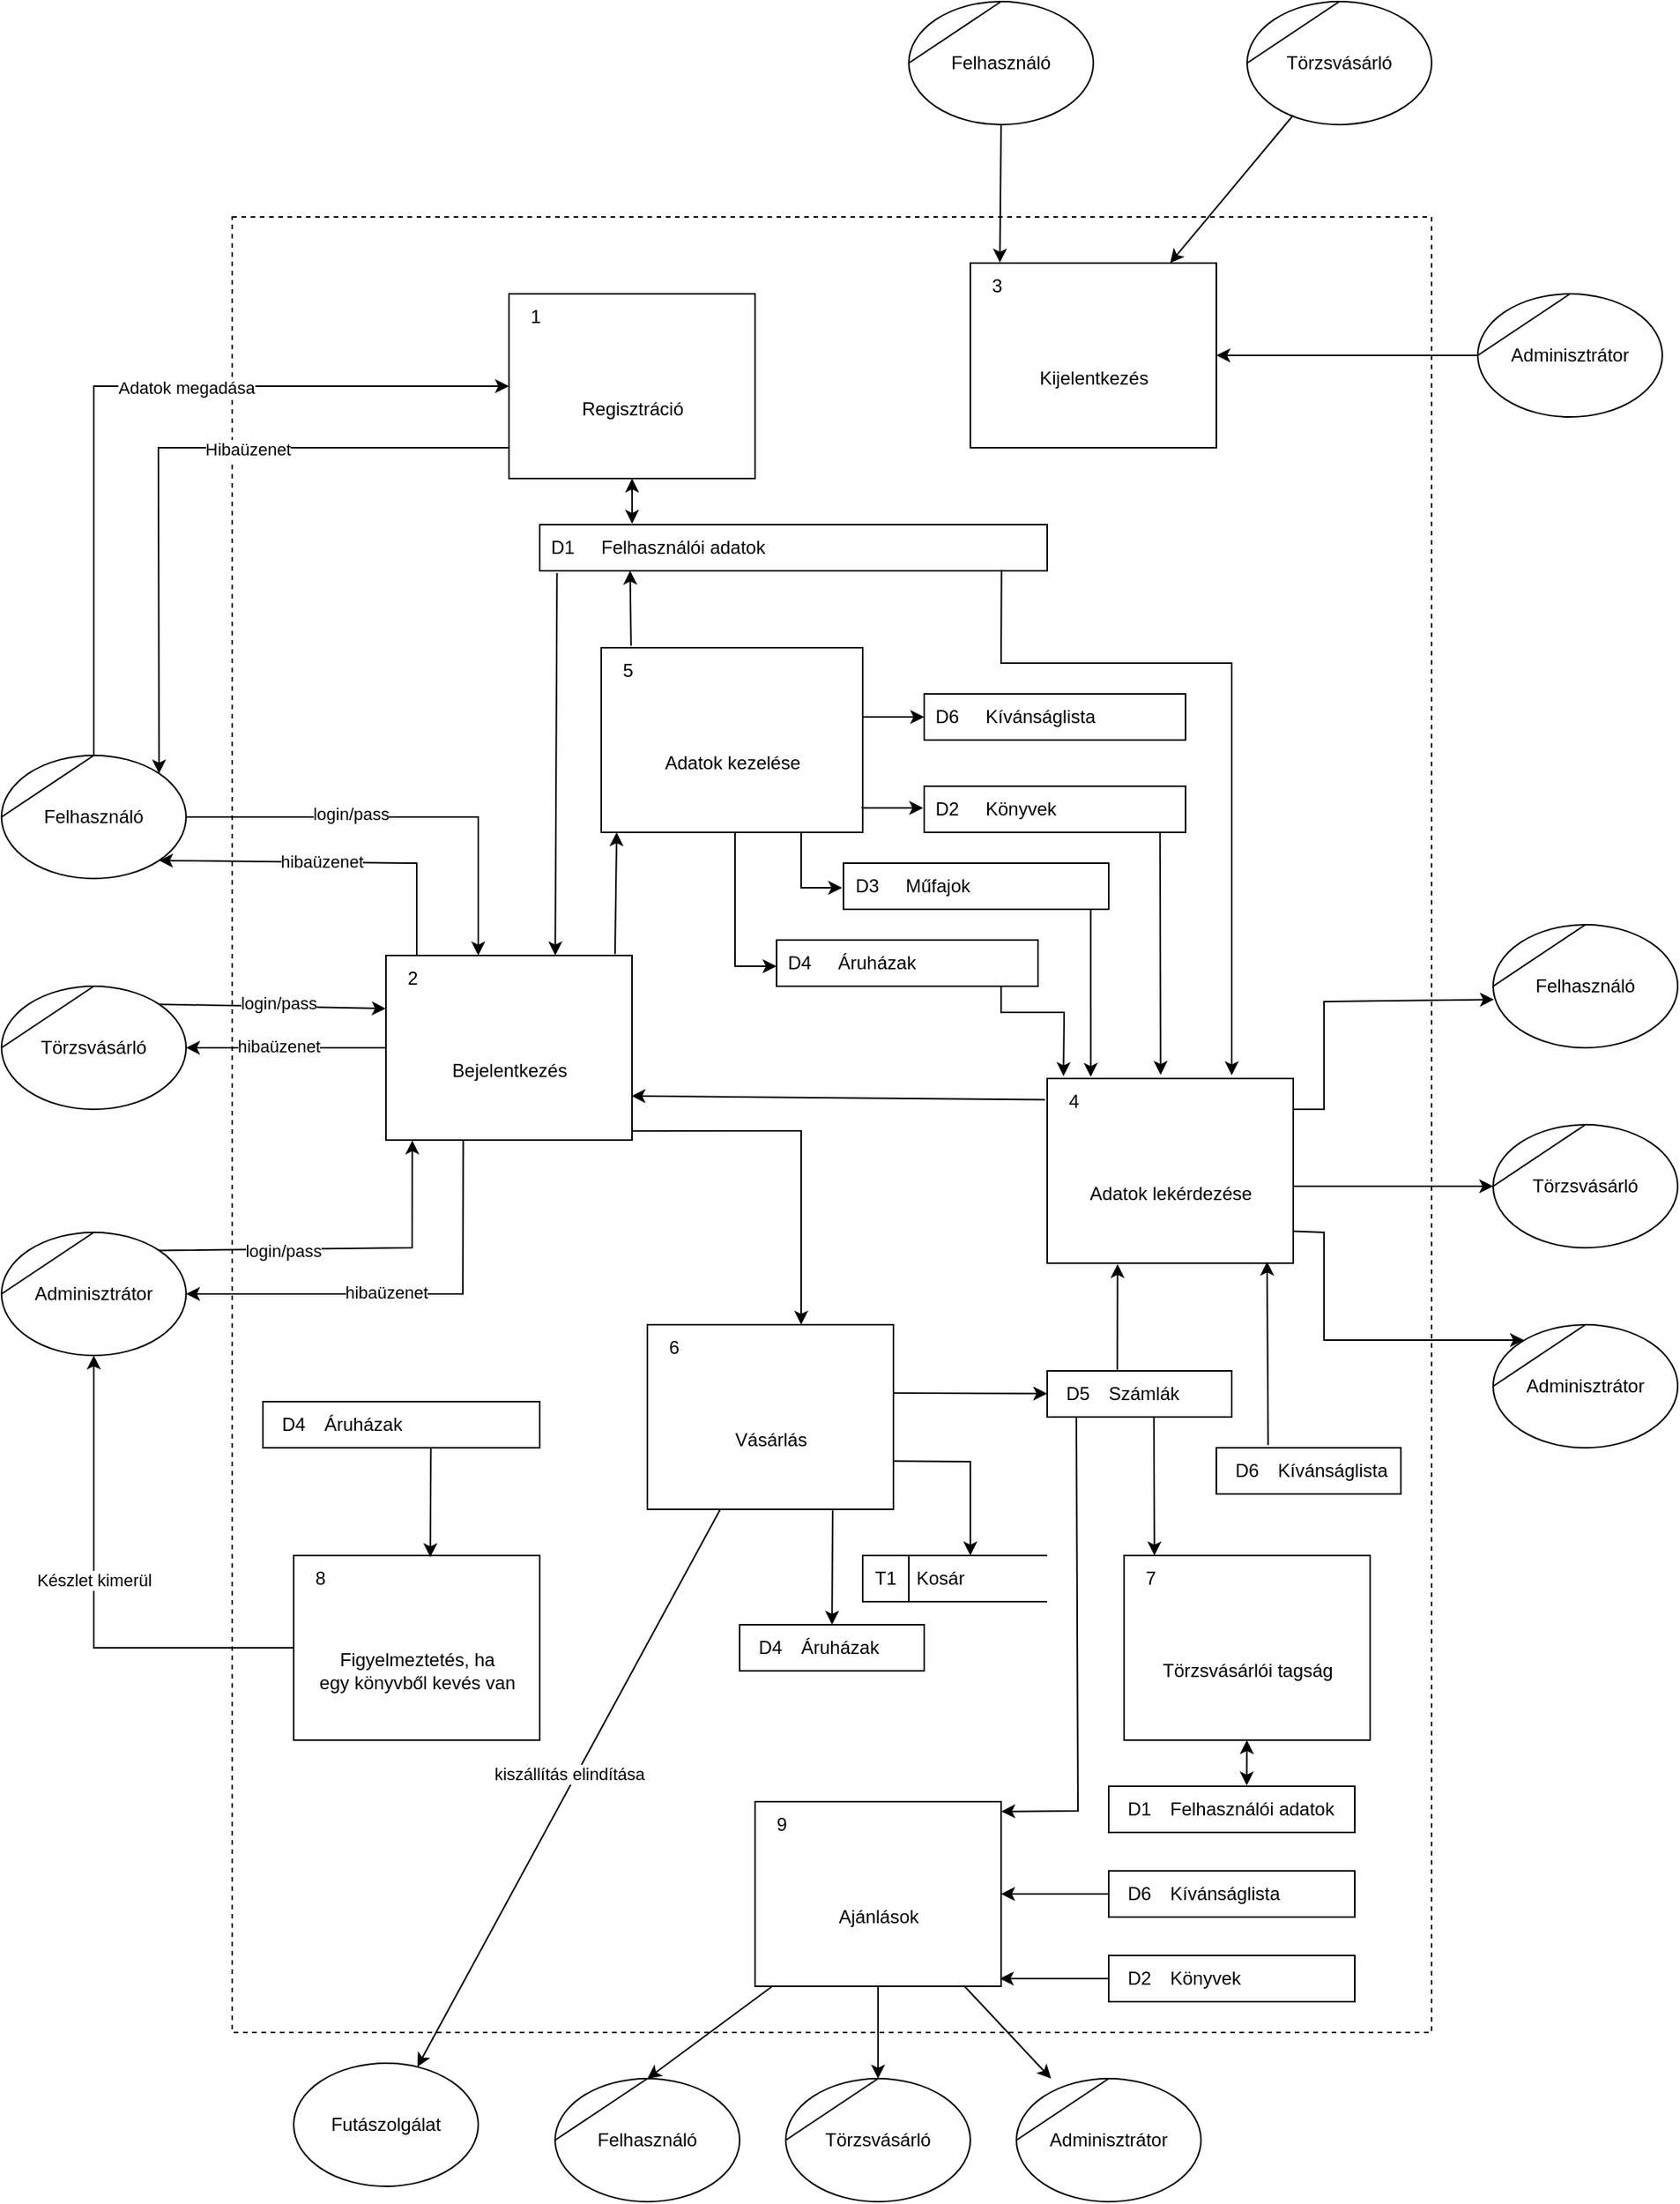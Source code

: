 <mxfile version="20.8.20" type="device"><diagram name="Page-1" id="qzres48-_Z7wVuy-O6s9"><mxGraphModel dx="2284" dy="3205" grid="1" gridSize="10" guides="1" tooltips="1" connect="1" arrows="1" fold="1" page="1" pageScale="1" pageWidth="827" pageHeight="1169" math="0" shadow="0"><root><mxCell id="0"/><mxCell id="1" parent="0"/><mxCell id="jwvTuSAXFb7YOxCQENRj-144" value="" style="rounded=0;whiteSpace=wrap;html=1;dashed=1;fillColor=none;container=1;collapsible=0;recursiveResize=0;" parent="1" vertex="1"><mxGeometry x="60" y="-1310" width="780" height="1180" as="geometry"/></mxCell><mxCell id="jwvTuSAXFb7YOxCQENRj-34" value="Vásárlás" style="html=1;dashed=0;whitespace=wrap;shape=mxgraph.dfd.process;align=center;container=1;collapsible=0;spacingTop=30;" parent="jwvTuSAXFb7YOxCQENRj-144" vertex="1"><mxGeometry x="270" y="720" width="160" height="120" as="geometry"/></mxCell><mxCell id="jwvTuSAXFb7YOxCQENRj-35" value="6" style="text;html=1;strokeColor=none;fillColor=none;align=center;verticalAlign=middle;whiteSpace=wrap;rounded=0;movable=0;resizable=0;rotatable=0;cloneable=0;deletable=0;connectable=0;allowArrows=0;pointerEvents=1;" parent="jwvTuSAXFb7YOxCQENRj-34" vertex="1"><mxGeometry width="35" height="30" as="geometry"/></mxCell><mxCell id="jwvTuSAXFb7YOxCQENRj-36" value="" style="text;html=1;strokeColor=none;fillColor=none;align=left;verticalAlign=middle;whiteSpace=wrap;rounded=0;movable=0;resizable=0;connectable=0;allowArrows=0;rotatable=0;cloneable=0;deletable=0;spacingLeft=6;autosize=1;resizeWidth=0;" parent="jwvTuSAXFb7YOxCQENRj-34" vertex="1"><mxGeometry x="35" y="-5" width="50" height="40" as="geometry"/></mxCell><mxCell id="jwvTuSAXFb7YOxCQENRj-86" value="Felhasználói adatok" style="html=1;dashed=0;whitespace=wrap;shape=mxgraph.dfd.dataStoreID2;align=left;spacingLeft=38;container=1;collapsible=0;autosize=0;" parent="jwvTuSAXFb7YOxCQENRj-144" vertex="1"><mxGeometry x="200" y="200" width="330" height="30" as="geometry"/></mxCell><mxCell id="jwvTuSAXFb7YOxCQENRj-87" value="D1" style="text;html=1;strokeColor=none;fillColor=none;align=center;verticalAlign=middle;whiteSpace=wrap;rounded=0;movable=0;resizable=0;rotatable=0;cloneable=0;deletable=0;allowArrows=0;connectable=0;" parent="jwvTuSAXFb7YOxCQENRj-86" vertex="1"><mxGeometry width="30" height="30" as="geometry"/></mxCell><mxCell id="jwvTuSAXFb7YOxCQENRj-153" value="Műfajok" style="html=1;dashed=0;whitespace=wrap;shape=mxgraph.dfd.dataStoreID2;align=left;spacingLeft=38;container=1;collapsible=0;autosize=0;" parent="jwvTuSAXFb7YOxCQENRj-144" vertex="1"><mxGeometry x="397.5" y="420" width="172.5" height="30" as="geometry"/></mxCell><mxCell id="jwvTuSAXFb7YOxCQENRj-154" value="D3" style="text;html=1;strokeColor=none;fillColor=none;align=center;verticalAlign=middle;whiteSpace=wrap;rounded=0;movable=0;resizable=0;rotatable=0;cloneable=0;deletable=0;allowArrows=0;connectable=0;" parent="jwvTuSAXFb7YOxCQENRj-153" vertex="1"><mxGeometry width="30" height="30" as="geometry"/></mxCell><mxCell id="jwvTuSAXFb7YOxCQENRj-155" value="Könyvek" style="html=1;dashed=0;whitespace=wrap;shape=mxgraph.dfd.dataStoreID2;align=left;spacingLeft=38;container=1;collapsible=0;autosize=0;" parent="jwvTuSAXFb7YOxCQENRj-144" vertex="1"><mxGeometry x="450" y="370" width="170" height="30" as="geometry"/></mxCell><mxCell id="jwvTuSAXFb7YOxCQENRj-156" value="D2" style="text;html=1;strokeColor=none;fillColor=none;align=center;verticalAlign=middle;whiteSpace=wrap;rounded=0;movable=0;resizable=0;rotatable=0;cloneable=0;deletable=0;allowArrows=0;connectable=0;" parent="jwvTuSAXFb7YOxCQENRj-155" vertex="1"><mxGeometry width="30" height="30" as="geometry"/></mxCell><mxCell id="jwvTuSAXFb7YOxCQENRj-157" value="Áruházak" style="html=1;dashed=0;whitespace=wrap;shape=mxgraph.dfd.dataStoreID2;align=left;spacingLeft=38;container=1;collapsible=0;autosize=0;" parent="jwvTuSAXFb7YOxCQENRj-144" vertex="1"><mxGeometry x="354" y="470" width="170" height="30" as="geometry"/></mxCell><mxCell id="jwvTuSAXFb7YOxCQENRj-158" value="D4" style="text;html=1;strokeColor=none;fillColor=none;align=center;verticalAlign=middle;whiteSpace=wrap;rounded=0;movable=0;resizable=0;rotatable=0;cloneable=0;deletable=0;allowArrows=0;connectable=0;" parent="jwvTuSAXFb7YOxCQENRj-157" vertex="1"><mxGeometry width="30" height="30" as="geometry"/></mxCell><mxCell id="jwvTuSAXFb7YOxCQENRj-95" value="Adatok lekérdezése" style="html=1;dashed=0;whitespace=wrap;shape=mxgraph.dfd.process;align=center;container=1;collapsible=0;spacingTop=30;" parent="jwvTuSAXFb7YOxCQENRj-144" vertex="1"><mxGeometry x="530" y="560" width="160" height="120" as="geometry"/></mxCell><mxCell id="jwvTuSAXFb7YOxCQENRj-96" value="4" style="text;html=1;strokeColor=none;fillColor=none;align=center;verticalAlign=middle;whiteSpace=wrap;rounded=0;movable=0;resizable=0;rotatable=0;cloneable=0;deletable=0;connectable=0;allowArrows=0;pointerEvents=1;" parent="jwvTuSAXFb7YOxCQENRj-95" vertex="1"><mxGeometry width="35" height="30" as="geometry"/></mxCell><mxCell id="jwvTuSAXFb7YOxCQENRj-97" value="" style="text;html=1;strokeColor=none;fillColor=none;align=left;verticalAlign=middle;whiteSpace=wrap;rounded=0;movable=0;resizable=0;connectable=0;allowArrows=0;rotatable=0;cloneable=0;deletable=0;spacingLeft=6;autosize=1;resizeWidth=0;" parent="jwvTuSAXFb7YOxCQENRj-95" vertex="1"><mxGeometry x="35" y="-5" width="50" height="40" as="geometry"/></mxCell><mxCell id="jwvTuSAXFb7YOxCQENRj-130" value="" style="endArrow=classic;html=1;rounded=0;verticalAlign=bottom;entryX=0.75;entryY=-0.018;entryDx=0;entryDy=0;entryPerimeter=0;startArrow=none;startFill=0;endFill=1;exitX=0.91;exitY=0.979;exitDx=0;exitDy=0;exitPerimeter=0;" parent="jwvTuSAXFb7YOxCQENRj-144" source="jwvTuSAXFb7YOxCQENRj-86" target="jwvTuSAXFb7YOxCQENRj-95" edge="1"><mxGeometry width="50" height="50" relative="1" as="geometry"><mxPoint x="350" y="410" as="sourcePoint"/><mxPoint x="470" y="410" as="targetPoint"/><Array as="points"><mxPoint x="500" y="290"/><mxPoint x="650" y="290"/></Array></mxGeometry></mxCell><mxCell id="jwvTuSAXFb7YOxCQENRj-92" value="Adatok kezelése" style="html=1;dashed=0;whitespace=wrap;shape=mxgraph.dfd.process;align=center;container=1;collapsible=0;spacingTop=30;" parent="jwvTuSAXFb7YOxCQENRj-144" vertex="1"><mxGeometry x="240" y="280" width="170" height="120" as="geometry"/></mxCell><mxCell id="jwvTuSAXFb7YOxCQENRj-93" value="5" style="text;html=1;strokeColor=none;fillColor=none;align=center;verticalAlign=middle;whiteSpace=wrap;rounded=0;movable=0;resizable=0;rotatable=0;cloneable=0;deletable=0;connectable=0;allowArrows=0;pointerEvents=1;" parent="jwvTuSAXFb7YOxCQENRj-92" vertex="1"><mxGeometry width="35" height="30" as="geometry"/></mxCell><mxCell id="jwvTuSAXFb7YOxCQENRj-94" value="" style="text;html=1;strokeColor=none;fillColor=none;align=left;verticalAlign=middle;whiteSpace=wrap;rounded=0;movable=0;resizable=0;connectable=0;allowArrows=0;rotatable=0;cloneable=0;deletable=0;spacingLeft=6;autosize=1;resizeWidth=0;" parent="jwvTuSAXFb7YOxCQENRj-92" vertex="1"><mxGeometry x="35" y="-5" width="50" height="40" as="geometry"/></mxCell><mxCell id="jwvTuSAXFb7YOxCQENRj-161" value="" style="endArrow=classic;html=1;rounded=0;verticalAlign=bottom;entryX=0.178;entryY=0.997;entryDx=0;entryDy=0;entryPerimeter=0;exitX=0.114;exitY=-0.01;exitDx=0;exitDy=0;exitPerimeter=0;" parent="jwvTuSAXFb7YOxCQENRj-144" source="jwvTuSAXFb7YOxCQENRj-92" target="jwvTuSAXFb7YOxCQENRj-86" edge="1"><mxGeometry width="50" height="50" relative="1" as="geometry"><mxPoint x="240" y="290" as="sourcePoint"/><mxPoint x="360" y="290" as="targetPoint"/></mxGeometry></mxCell><mxCell id="jwvTuSAXFb7YOxCQENRj-162" value="Áruházak" style="html=1;dashed=0;whitespace=wrap;shape=mxgraph.dfd.dataStoreID2;align=left;spacingLeft=38;container=1;collapsible=0;" parent="jwvTuSAXFb7YOxCQENRj-144" vertex="1"><mxGeometry x="20" y="770" width="180" height="30" as="geometry"/></mxCell><mxCell id="jwvTuSAXFb7YOxCQENRj-163" value="D4" style="text;html=1;strokeColor=none;fillColor=none;align=center;verticalAlign=middle;whiteSpace=wrap;rounded=0;connectable=0;allowArrows=0;movable=0;resizable=0;rotatable=0;cloneable=0;deletable=0;" parent="jwvTuSAXFb7YOxCQENRj-162" vertex="1"><mxGeometry x="5" width="30" height="30" as="geometry"/></mxCell><mxCell id="jwvTuSAXFb7YOxCQENRj-167" value="" style="endArrow=classic;html=1;rounded=0;verticalAlign=bottom;exitX=0.839;exitY=1.007;exitDx=0;exitDy=0;exitPerimeter=0;entryX=0.066;entryY=-0.013;entryDx=0;entryDy=0;entryPerimeter=0;" parent="jwvTuSAXFb7YOxCQENRj-144" target="jwvTuSAXFb7YOxCQENRj-95" edge="1"><mxGeometry width="50" height="50" relative="1" as="geometry"><mxPoint x="500" y="500" as="sourcePoint"/><mxPoint x="570" y="517" as="targetPoint"/><Array as="points"><mxPoint x="500" y="517"/><mxPoint x="541" y="517"/></Array></mxGeometry></mxCell><mxCell id="jwvTuSAXFb7YOxCQENRj-168" value="" style="endArrow=classic;html=1;rounded=0;verticalAlign=bottom;exitX=0.932;exitY=0.996;exitDx=0;exitDy=0;exitPerimeter=0;entryX=0.177;entryY=-0.009;entryDx=0;entryDy=0;entryPerimeter=0;" parent="jwvTuSAXFb7YOxCQENRj-144" source="jwvTuSAXFb7YOxCQENRj-153" target="jwvTuSAXFb7YOxCQENRj-95" edge="1"><mxGeometry width="50" height="50" relative="1" as="geometry"><mxPoint x="400" y="490" as="sourcePoint"/><mxPoint x="520" y="490" as="targetPoint"/></mxGeometry></mxCell><mxCell id="jwvTuSAXFb7YOxCQENRj-169" value="" style="endArrow=classic;html=1;rounded=0;verticalAlign=bottom;exitX=0.902;exitY=0.991;exitDx=0;exitDy=0;exitPerimeter=0;entryX=0.461;entryY=-0.02;entryDx=0;entryDy=0;entryPerimeter=0;" parent="jwvTuSAXFb7YOxCQENRj-144" source="jwvTuSAXFb7YOxCQENRj-155" target="jwvTuSAXFb7YOxCQENRj-95" edge="1"><mxGeometry width="50" height="50" relative="1" as="geometry"><mxPoint x="400" y="490" as="sourcePoint"/><mxPoint x="520" y="490" as="targetPoint"/></mxGeometry></mxCell><mxCell id="jwvTuSAXFb7YOxCQENRj-170" value="" style="endArrow=none;html=1;rounded=0;verticalAlign=bottom;exitX=-0.004;exitY=0.472;exitDx=0;exitDy=0;exitPerimeter=0;entryX=0.995;entryY=0.868;entryDx=0;entryDy=0;entryPerimeter=0;startArrow=classic;startFill=1;endFill=0;" parent="jwvTuSAXFb7YOxCQENRj-144" source="jwvTuSAXFb7YOxCQENRj-155" target="jwvTuSAXFb7YOxCQENRj-92" edge="1"><mxGeometry width="50" height="50" relative="1" as="geometry"><mxPoint x="400" y="430" as="sourcePoint"/><mxPoint x="520" y="430" as="targetPoint"/></mxGeometry></mxCell><mxCell id="jwvTuSAXFb7YOxCQENRj-171" value="" style="endArrow=none;html=1;rounded=0;verticalAlign=bottom;exitX=-0.005;exitY=0.535;exitDx=0;exitDy=0;exitPerimeter=0;startArrow=classic;startFill=1;endFill=0;" parent="jwvTuSAXFb7YOxCQENRj-144" source="jwvTuSAXFb7YOxCQENRj-153" edge="1"><mxGeometry width="50" height="50" relative="1" as="geometry"><mxPoint x="400" y="430" as="sourcePoint"/><mxPoint x="370" y="400" as="targetPoint"/><Array as="points"><mxPoint x="370" y="436"/></Array></mxGeometry></mxCell><mxCell id="jwvTuSAXFb7YOxCQENRj-172" value="" style="endArrow=none;html=1;rounded=0;verticalAlign=bottom;exitX=-0.005;exitY=0.535;exitDx=0;exitDy=0;exitPerimeter=0;startArrow=classic;startFill=1;endFill=0;" parent="jwvTuSAXFb7YOxCQENRj-144" edge="1"><mxGeometry width="50" height="50" relative="1" as="geometry"><mxPoint x="354" y="487" as="sourcePoint"/><mxPoint x="327" y="400" as="targetPoint"/><Array as="points"><mxPoint x="327" y="487"/></Array></mxGeometry></mxCell><mxCell id="jwvTuSAXFb7YOxCQENRj-175" value="Ajánlások" style="html=1;dashed=0;whitespace=wrap;shape=mxgraph.dfd.process;align=center;container=1;collapsible=0;spacingTop=30;" parent="jwvTuSAXFb7YOxCQENRj-144" vertex="1"><mxGeometry x="340" y="1030" width="160" height="120" as="geometry"/></mxCell><mxCell id="jwvTuSAXFb7YOxCQENRj-176" value="9" style="text;html=1;strokeColor=none;fillColor=none;align=center;verticalAlign=middle;whiteSpace=wrap;rounded=0;movable=0;resizable=0;rotatable=0;cloneable=0;deletable=0;connectable=0;allowArrows=0;pointerEvents=1;" parent="jwvTuSAXFb7YOxCQENRj-175" vertex="1"><mxGeometry width="35" height="30" as="geometry"/></mxCell><mxCell id="jwvTuSAXFb7YOxCQENRj-177" value="" style="text;html=1;strokeColor=none;fillColor=none;align=left;verticalAlign=middle;whiteSpace=wrap;rounded=0;movable=0;resizable=0;connectable=0;allowArrows=0;rotatable=0;cloneable=0;deletable=0;spacingLeft=6;autosize=1;resizeWidth=0;" parent="jwvTuSAXFb7YOxCQENRj-175" vertex="1"><mxGeometry x="35" y="-5" width="50" height="40" as="geometry"/></mxCell><mxCell id="jwvTuSAXFb7YOxCQENRj-180" value="Könyvek" style="html=1;dashed=0;whitespace=wrap;shape=mxgraph.dfd.dataStoreID2;align=left;spacingLeft=38;container=1;collapsible=0;" parent="jwvTuSAXFb7YOxCQENRj-144" vertex="1"><mxGeometry x="570" y="1130" width="160" height="30" as="geometry"/></mxCell><mxCell id="jwvTuSAXFb7YOxCQENRj-181" value="D2" style="text;html=1;strokeColor=none;fillColor=none;align=center;verticalAlign=middle;whiteSpace=wrap;rounded=0;connectable=0;allowArrows=0;movable=0;resizable=0;rotatable=0;cloneable=0;deletable=0;" parent="jwvTuSAXFb7YOxCQENRj-180" vertex="1"><mxGeometry x="5" width="30" height="30" as="geometry"/></mxCell><mxCell id="jwvTuSAXFb7YOxCQENRj-182" value="Felhasználói adatok" style="html=1;dashed=0;whitespace=wrap;shape=mxgraph.dfd.dataStoreID2;align=left;spacingLeft=38;container=1;collapsible=0;" parent="jwvTuSAXFb7YOxCQENRj-144" vertex="1"><mxGeometry x="570" y="1020" width="160" height="30" as="geometry"/></mxCell><mxCell id="jwvTuSAXFb7YOxCQENRj-183" value="D1" style="text;html=1;strokeColor=none;fillColor=none;align=center;verticalAlign=middle;whiteSpace=wrap;rounded=0;connectable=0;allowArrows=0;movable=0;resizable=0;rotatable=0;cloneable=0;deletable=0;" parent="jwvTuSAXFb7YOxCQENRj-182" vertex="1"><mxGeometry x="5" width="30" height="30" as="geometry"/></mxCell><mxCell id="jwvTuSAXFb7YOxCQENRj-186" value="" style="endArrow=classic;html=1;rounded=0;verticalAlign=bottom;exitX=0.561;exitY=-0.017;exitDx=0;exitDy=0;exitPerimeter=0;endFill=1;startArrow=classic;startFill=1;" parent="jwvTuSAXFb7YOxCQENRj-144" source="jwvTuSAXFb7YOxCQENRj-182" target="jwvTuSAXFb7YOxCQENRj-25" edge="1"><mxGeometry width="50" height="50" relative="1" as="geometry"><mxPoint x="320" y="1040" as="sourcePoint"/><mxPoint x="440" y="1040" as="targetPoint"/></mxGeometry></mxCell><mxCell id="jwvTuSAXFb7YOxCQENRj-187" value="" style="endArrow=classic;html=1;rounded=0;verticalAlign=bottom;entryX=0.995;entryY=0.958;entryDx=0;entryDy=0;entryPerimeter=0;" parent="jwvTuSAXFb7YOxCQENRj-144" source="jwvTuSAXFb7YOxCQENRj-180" target="jwvTuSAXFb7YOxCQENRj-175" edge="1"><mxGeometry width="50" height="50" relative="1" as="geometry"><mxPoint x="649.2" y="1113.59" as="sourcePoint"/><mxPoint x="501" y="1114.5" as="targetPoint"/></mxGeometry></mxCell><mxCell id="jwvTuSAXFb7YOxCQENRj-25" value="Törzsvásárlói tagság" style="html=1;dashed=0;whitespace=wrap;shape=mxgraph.dfd.process;align=center;container=1;collapsible=0;spacingTop=30;" parent="jwvTuSAXFb7YOxCQENRj-144" vertex="1"><mxGeometry x="580" y="870" width="160" height="120" as="geometry"/></mxCell><mxCell id="jwvTuSAXFb7YOxCQENRj-26" value="7" style="text;html=1;strokeColor=none;fillColor=none;align=center;verticalAlign=middle;whiteSpace=wrap;rounded=0;movable=0;resizable=0;rotatable=0;cloneable=0;deletable=0;connectable=0;allowArrows=0;pointerEvents=1;" parent="jwvTuSAXFb7YOxCQENRj-25" vertex="1"><mxGeometry width="35" height="30" as="geometry"/></mxCell><mxCell id="jwvTuSAXFb7YOxCQENRj-27" value="" style="text;html=1;strokeColor=none;fillColor=none;align=left;verticalAlign=middle;whiteSpace=wrap;rounded=0;movable=0;resizable=0;connectable=0;allowArrows=0;rotatable=0;cloneable=0;deletable=0;spacingLeft=6;autosize=1;resizeWidth=0;" parent="jwvTuSAXFb7YOxCQENRj-25" vertex="1"><mxGeometry x="35" y="-5" width="50" height="40" as="geometry"/></mxCell><mxCell id="jwvTuSAXFb7YOxCQENRj-199" value="Kijelentkezés" style="html=1;dashed=0;whitespace=wrap;shape=mxgraph.dfd.process2;align=center;container=1;collapsible=0;spacingTop=30;" parent="jwvTuSAXFb7YOxCQENRj-144" vertex="1"><mxGeometry x="480" y="30" width="160" height="120" as="geometry"/></mxCell><mxCell id="jwvTuSAXFb7YOxCQENRj-200" value="3" style="text;html=1;strokeColor=none;fillColor=none;align=center;verticalAlign=middle;whiteSpace=wrap;rounded=0;connectable=0;allowArrows=0;editable=1;movable=0;resizable=0;rotatable=0;deletable=0;locked=0;cloneable=0;" parent="jwvTuSAXFb7YOxCQENRj-199" vertex="1"><mxGeometry width="35" height="30" as="geometry"/></mxCell><mxCell id="jwvTuSAXFb7YOxCQENRj-201" value="" style="text;strokeColor=none;fillColor=none;align=left;verticalAlign=middle;whiteSpace=wrap;rounded=0;autosize=1;connectable=0;allowArrows=0;movable=0;resizable=0;rotatable=0;deletable=0;cloneable=0;spacingLeft=6;fontStyle=0;html=1;" parent="jwvTuSAXFb7YOxCQENRj-199" vertex="1"><mxGeometry x="35" y="-5" width="50" height="40" as="geometry"/></mxCell><mxCell id="61__hOr3zZbQddo2XeMO-1" value="Számlák" style="html=1;dashed=0;whitespace=wrap;shape=mxgraph.dfd.dataStoreID2;align=left;spacingLeft=38;container=1;collapsible=0;" parent="jwvTuSAXFb7YOxCQENRj-144" vertex="1"><mxGeometry x="530" y="750" width="120" height="30" as="geometry"/></mxCell><mxCell id="61__hOr3zZbQddo2XeMO-2" value="D5" style="text;html=1;strokeColor=none;fillColor=none;align=center;verticalAlign=middle;whiteSpace=wrap;rounded=0;movable=1;resizable=1;rotatable=1;cloneable=0;deletable=1;allowArrows=0;connectable=1;editable=1;locked=0;" parent="61__hOr3zZbQddo2XeMO-1" vertex="1"><mxGeometry x="5" width="30" height="30" as="geometry"/></mxCell><mxCell id="61__hOr3zZbQddo2XeMO-3" value="Figyelmeztetés, ha&lt;br&gt;egy könyvből kevés van" style="html=1;dashed=0;whitespace=wrap;shape=mxgraph.dfd.process2;align=center;container=1;collapsible=0;spacingTop=30;" parent="jwvTuSAXFb7YOxCQENRj-144" vertex="1"><mxGeometry x="40" y="870" width="160" height="120" as="geometry"/></mxCell><mxCell id="61__hOr3zZbQddo2XeMO-4" value="8" style="text;html=1;strokeColor=none;fillColor=none;align=center;verticalAlign=middle;whiteSpace=wrap;rounded=0;connectable=0;allowArrows=0;editable=1;movable=0;resizable=0;rotatable=0;deletable=0;locked=0;cloneable=0;" parent="61__hOr3zZbQddo2XeMO-3" vertex="1"><mxGeometry width="35" height="30" as="geometry"/></mxCell><mxCell id="61__hOr3zZbQddo2XeMO-5" value="" style="text;strokeColor=none;fillColor=none;align=left;verticalAlign=middle;whiteSpace=wrap;rounded=0;autosize=1;connectable=0;allowArrows=0;movable=0;resizable=0;rotatable=0;deletable=0;cloneable=0;spacingLeft=6;fontStyle=0;html=1;" parent="61__hOr3zZbQddo2XeMO-3" vertex="1"><mxGeometry x="35" y="-5" width="50" height="40" as="geometry"/></mxCell><mxCell id="61__hOr3zZbQddo2XeMO-6" value="" style="endArrow=classic;html=1;rounded=0;verticalAlign=bottom;exitX=0.38;exitY=-0.019;exitDx=0;exitDy=0;exitPerimeter=0;entryX=0.661;entryY=1.005;entryDx=0;entryDy=0;entryPerimeter=0;" parent="jwvTuSAXFb7YOxCQENRj-144" source="61__hOr3zZbQddo2XeMO-1" edge="1"><mxGeometry width="50" height="50" relative="1" as="geometry"><mxPoint x="620" y="730" as="sourcePoint"/><mxPoint x="575.76" y="680.6" as="targetPoint"/></mxGeometry></mxCell><mxCell id="61__hOr3zZbQddo2XeMO-7" value="" style="endArrow=classic;html=1;rounded=0;verticalAlign=bottom;exitX=0.578;exitY=0.991;exitDx=0;exitDy=0;exitPerimeter=0;" parent="jwvTuSAXFb7YOxCQENRj-144" source="61__hOr3zZbQddo2XeMO-1" edge="1"><mxGeometry width="50" height="50" relative="1" as="geometry"><mxPoint x="620" y="730" as="sourcePoint"/><mxPoint x="599.744" y="870" as="targetPoint"/></mxGeometry></mxCell><mxCell id="61__hOr3zZbQddo2XeMO-10" value="" style="endArrow=classic;html=1;rounded=0;verticalAlign=bottom;entryX=0.206;entryY=0.992;entryDx=0;entryDy=0;entryPerimeter=0;exitX=0.364;exitY=-0.058;exitDx=0;exitDy=0;exitPerimeter=0;" parent="jwvTuSAXFb7YOxCQENRj-144" edge="1"><mxGeometry width="50" height="50" relative="1" as="geometry"><mxPoint x="673.68" y="798.26" as="sourcePoint"/><mxPoint x="672.96" y="679.04" as="targetPoint"/></mxGeometry></mxCell><mxCell id="61__hOr3zZbQddo2XeMO-11" value="" style="endArrow=classic;html=1;rounded=0;verticalAlign=bottom;exitX=1.002;exitY=0.37;exitDx=0;exitDy=0;exitPerimeter=0;" parent="jwvTuSAXFb7YOxCQENRj-144" source="jwvTuSAXFb7YOxCQENRj-34" target="61__hOr3zZbQddo2XeMO-1" edge="1"><mxGeometry width="50" height="50" relative="1" as="geometry"><mxPoint x="590" y="760" as="sourcePoint"/><mxPoint x="470" y="760" as="targetPoint"/></mxGeometry></mxCell><mxCell id="61__hOr3zZbQddo2XeMO-12" value="Kosár" style="html=1;dashed=0;whitespace=wrap;shape=mxgraph.dfd.dataStoreID;align=left;spacingLeft=33;container=1;collapsible=0;autosize=0;" parent="jwvTuSAXFb7YOxCQENRj-144" vertex="1"><mxGeometry x="410" y="870" width="120" height="30" as="geometry"/></mxCell><mxCell id="61__hOr3zZbQddo2XeMO-13" value="T1" style="text;html=1;strokeColor=none;fillColor=none;align=center;verticalAlign=middle;whiteSpace=wrap;rounded=0;movable=0;resizable=0;rotatable=0;cloneable=0;deletable=0;allowArrows=0;connectable=0;" parent="61__hOr3zZbQddo2XeMO-12" vertex="1"><mxGeometry width="30" height="30" as="geometry"/></mxCell><mxCell id="61__hOr3zZbQddo2XeMO-14" value="" style="endArrow=classic;html=1;rounded=0;verticalAlign=bottom;exitX=0.999;exitY=0.739;exitDx=0;exitDy=0;exitPerimeter=0;startArrow=none;startFill=0;" parent="jwvTuSAXFb7YOxCQENRj-144" source="jwvTuSAXFb7YOxCQENRj-34" edge="1"><mxGeometry x="-0.089" y="10" width="50" height="50" relative="1" as="geometry"><mxPoint x="360" y="830" as="sourcePoint"/><mxPoint x="480" y="870" as="targetPoint"/><Array as="points"><mxPoint x="480" y="809"/></Array><mxPoint as="offset"/></mxGeometry></mxCell><mxCell id="61__hOr3zZbQddo2XeMO-15" value="Áruházak" style="html=1;dashed=0;whitespace=wrap;shape=mxgraph.dfd.dataStoreID2;align=left;spacingLeft=38;container=1;collapsible=0;" parent="jwvTuSAXFb7YOxCQENRj-144" vertex="1"><mxGeometry x="330" y="915" width="120" height="30" as="geometry"/></mxCell><mxCell id="61__hOr3zZbQddo2XeMO-16" value="D4" style="text;html=1;strokeColor=none;fillColor=none;align=center;verticalAlign=middle;whiteSpace=wrap;rounded=0;connectable=0;allowArrows=0;movable=0;resizable=0;rotatable=0;cloneable=0;deletable=0;" parent="61__hOr3zZbQddo2XeMO-15" vertex="1"><mxGeometry x="5" width="30" height="30" as="geometry"/></mxCell><mxCell id="61__hOr3zZbQddo2XeMO-18" value="" style="endArrow=classic;html=1;rounded=0;verticalAlign=bottom;exitX=0.753;exitY=1.005;exitDx=0;exitDy=0;exitPerimeter=0;" parent="jwvTuSAXFb7YOxCQENRj-144" source="jwvTuSAXFb7YOxCQENRj-34" target="61__hOr3zZbQddo2XeMO-15" edge="1"><mxGeometry width="50" height="50" relative="1" as="geometry"><mxPoint x="320" y="980" as="sourcePoint"/><mxPoint x="440" y="980" as="targetPoint"/></mxGeometry></mxCell><mxCell id="Qeb_jGaK5QKGGXlPgx_H-1" value="Kívánságlista" style="html=1;dashed=0;whitespace=wrap;shape=mxgraph.dfd.dataStoreID2;align=left;spacingLeft=38;container=1;collapsible=0;autosize=0;" parent="jwvTuSAXFb7YOxCQENRj-144" vertex="1"><mxGeometry x="450" y="310" width="170" height="30" as="geometry"/></mxCell><mxCell id="Qeb_jGaK5QKGGXlPgx_H-2" value="D6" style="text;html=1;strokeColor=none;fillColor=none;align=center;verticalAlign=middle;whiteSpace=wrap;rounded=0;movable=0;resizable=0;rotatable=0;cloneable=0;deletable=0;allowArrows=0;connectable=0;" parent="Qeb_jGaK5QKGGXlPgx_H-1" vertex="1"><mxGeometry width="30" height="30" as="geometry"/></mxCell><mxCell id="Qeb_jGaK5QKGGXlPgx_H-3" value="" style="endArrow=classic;html=1;rounded=0;verticalAlign=bottom;" parent="jwvTuSAXFb7YOxCQENRj-144" target="Qeb_jGaK5QKGGXlPgx_H-1" edge="1"><mxGeometry width="50" height="50" relative="1" as="geometry"><mxPoint x="410" y="325" as="sourcePoint"/><mxPoint x="540" y="400" as="targetPoint"/></mxGeometry></mxCell><mxCell id="Qeb_jGaK5QKGGXlPgx_H-4" value="Kívánságlista" style="html=1;dashed=0;whitespace=wrap;shape=mxgraph.dfd.dataStoreID2;align=left;spacingLeft=38;container=1;collapsible=0;" parent="jwvTuSAXFb7YOxCQENRj-144" vertex="1"><mxGeometry x="640" y="800" width="120" height="30" as="geometry"/></mxCell><mxCell id="Qeb_jGaK5QKGGXlPgx_H-5" value="D6" style="text;html=1;strokeColor=none;fillColor=none;align=center;verticalAlign=middle;whiteSpace=wrap;rounded=0;connectable=0;allowArrows=0;movable=0;resizable=0;rotatable=0;cloneable=0;deletable=0;" parent="Qeb_jGaK5QKGGXlPgx_H-4" vertex="1"><mxGeometry x="5" width="30" height="30" as="geometry"/></mxCell><mxCell id="Qeb_jGaK5QKGGXlPgx_H-41" value="Kívánságlista" style="html=1;dashed=0;whitespace=wrap;shape=mxgraph.dfd.dataStoreID2;align=left;spacingLeft=38;container=1;collapsible=0;" parent="jwvTuSAXFb7YOxCQENRj-144" vertex="1"><mxGeometry x="570" y="1075" width="160" height="30" as="geometry"/></mxCell><mxCell id="Qeb_jGaK5QKGGXlPgx_H-42" value="D6" style="text;html=1;strokeColor=none;fillColor=none;align=center;verticalAlign=middle;whiteSpace=wrap;rounded=0;connectable=0;allowArrows=0;movable=0;resizable=0;rotatable=0;cloneable=0;deletable=0;" parent="Qeb_jGaK5QKGGXlPgx_H-41" vertex="1"><mxGeometry x="5" width="30" height="30" as="geometry"/></mxCell><mxCell id="Qeb_jGaK5QKGGXlPgx_H-43" value="" style="endArrow=classic;html=1;rounded=0;verticalAlign=bottom;" parent="jwvTuSAXFb7YOxCQENRj-144" source="Qeb_jGaK5QKGGXlPgx_H-41" target="jwvTuSAXFb7YOxCQENRj-175" edge="1"><mxGeometry width="50" height="50" relative="1" as="geometry"><mxPoint x="420" y="1020" as="sourcePoint"/><mxPoint x="540" y="1020" as="targetPoint"/></mxGeometry></mxCell><mxCell id="Qeb_jGaK5QKGGXlPgx_H-44" value="" style="endArrow=classic;html=1;rounded=0;verticalAlign=bottom;exitX=0.158;exitY=1.01;exitDx=0;exitDy=0;exitPerimeter=0;entryX=1.001;entryY=0.053;entryDx=0;entryDy=0;entryPerimeter=0;" parent="jwvTuSAXFb7YOxCQENRj-144" source="61__hOr3zZbQddo2XeMO-1" target="jwvTuSAXFb7YOxCQENRj-175" edge="1"><mxGeometry width="50" height="50" relative="1" as="geometry"><mxPoint x="420" y="950" as="sourcePoint"/><mxPoint x="540" y="950" as="targetPoint"/><Array as="points"><mxPoint x="550" y="1036"/></Array></mxGeometry></mxCell><mxCell id="tMsL_SQixTCXyPV6GdVi-1" value="Regisztráció" style="html=1;dashed=0;whitespace=wrap;shape=mxgraph.dfd.process;align=center;container=1;collapsible=0;spacingTop=30;" parent="1" vertex="1"><mxGeometry x="240" y="-1260" width="160" height="120" as="geometry"/></mxCell><mxCell id="tMsL_SQixTCXyPV6GdVi-2" value="1" style="text;html=1;strokeColor=none;fillColor=none;align=center;verticalAlign=middle;whiteSpace=wrap;rounded=0;movable=0;resizable=0;rotatable=0;cloneable=0;deletable=0;connectable=0;allowArrows=0;pointerEvents=1;" parent="tMsL_SQixTCXyPV6GdVi-1" vertex="1"><mxGeometry width="35" height="30" as="geometry"/></mxCell><mxCell id="tMsL_SQixTCXyPV6GdVi-3" value="" style="text;html=1;strokeColor=none;fillColor=none;align=left;verticalAlign=middle;whiteSpace=wrap;rounded=0;movable=0;resizable=0;connectable=0;allowArrows=0;rotatable=0;cloneable=0;deletable=0;spacingLeft=6;autosize=1;resizeWidth=0;" parent="tMsL_SQixTCXyPV6GdVi-1" vertex="1"><mxGeometry x="35" y="-5" width="50" height="40" as="geometry"/></mxCell><mxCell id="tMsL_SQixTCXyPV6GdVi-4" value="Bejelentkezés" style="html=1;dashed=0;whitespace=wrap;shape=mxgraph.dfd.process;align=center;container=1;collapsible=0;spacingTop=30;" parent="1" vertex="1"><mxGeometry x="160" y="-830" width="160" height="120" as="geometry"/></mxCell><mxCell id="tMsL_SQixTCXyPV6GdVi-5" value="2" style="text;html=1;strokeColor=none;fillColor=none;align=center;verticalAlign=middle;whiteSpace=wrap;rounded=0;movable=0;resizable=0;rotatable=0;cloneable=0;deletable=0;connectable=0;allowArrows=0;pointerEvents=1;" parent="tMsL_SQixTCXyPV6GdVi-4" vertex="1"><mxGeometry width="35" height="30" as="geometry"/></mxCell><mxCell id="tMsL_SQixTCXyPV6GdVi-6" value="" style="text;html=1;strokeColor=none;fillColor=none;align=left;verticalAlign=middle;whiteSpace=wrap;rounded=0;movable=0;resizable=0;connectable=0;allowArrows=0;rotatable=0;cloneable=0;deletable=0;spacingLeft=6;autosize=1;resizeWidth=0;" parent="tMsL_SQixTCXyPV6GdVi-4" vertex="1"><mxGeometry x="35" y="-5" width="50" height="40" as="geometry"/></mxCell><mxCell id="jwvTuSAXFb7YOxCQENRj-82" value="Adatok megadása" style="endArrow=classic;html=1;rounded=0;verticalAlign=bottom;exitX=0.5;exitY=0;exitDx=0;exitDy=0;" parent="1" source="jwvTuSAXFb7YOxCQENRj-71" target="tMsL_SQixTCXyPV6GdVi-1" edge="1"><mxGeometry x="0.176" y="-10" width="50" height="50" relative="1" as="geometry"><mxPoint x="30" y="-1200" as="sourcePoint"/><mxPoint x="640" y="-980" as="targetPoint"/><Array as="points"><mxPoint x="-30" y="-1200"/></Array><mxPoint as="offset"/></mxGeometry></mxCell><mxCell id="jwvTuSAXFb7YOxCQENRj-83" value="Hibaüzenet" style="endArrow=classic;html=1;rounded=0;verticalAlign=bottom;entryX=1;entryY=0;entryDx=0;entryDy=0;" parent="1" target="jwvTuSAXFb7YOxCQENRj-71" edge="1"><mxGeometry x="-0.226" y="10" width="50" height="50" relative="1" as="geometry"><mxPoint x="240" y="-1160" as="sourcePoint"/><mxPoint x="36" y="-1168.72" as="targetPoint"/><Array as="points"><mxPoint x="12" y="-1160"/></Array><mxPoint as="offset"/></mxGeometry></mxCell><mxCell id="jwvTuSAXFb7YOxCQENRj-99" value="" style="endArrow=classic;startArrow=classic;html=1;rounded=0;verticalAlign=bottom;entryX=0.182;entryY=-0.02;entryDx=0;entryDy=0;entryPerimeter=0;" parent="1" source="tMsL_SQixTCXyPV6GdVi-1" target="jwvTuSAXFb7YOxCQENRj-86" edge="1"><mxGeometry x="-0.333" y="20" width="50" height="50" relative="1" as="geometry"><mxPoint x="400" y="-1190" as="sourcePoint"/><mxPoint x="520" y="-1150" as="targetPoint"/><mxPoint as="offset"/></mxGeometry></mxCell><mxCell id="jwvTuSAXFb7YOxCQENRj-101" value="login/pass" style="endArrow=classic;html=1;rounded=0;verticalAlign=bottom;entryX=-0.001;entryY=0.288;entryDx=0;entryDy=0;entryPerimeter=0;exitX=1;exitY=0;exitDx=0;exitDy=0;" parent="1" source="jwvTuSAXFb7YOxCQENRj-73" target="tMsL_SQixTCXyPV6GdVi-4" edge="1"><mxGeometry x="0.054" y="-7" width="50" height="50" relative="1" as="geometry"><mxPoint x="310" y="-730" as="sourcePoint"/><mxPoint x="430" y="-730" as="targetPoint"/><mxPoint as="offset"/></mxGeometry></mxCell><mxCell id="jwvTuSAXFb7YOxCQENRj-102" value="" style="endArrow=classic;html=1;rounded=0;entryX=1;entryY=0.5;entryDx=0;entryDy=0;" parent="1" source="tMsL_SQixTCXyPV6GdVi-4" target="jwvTuSAXFb7YOxCQENRj-73" edge="1"><mxGeometry width="50" height="50" relative="1" as="geometry"><mxPoint x="80" y="-710" as="sourcePoint"/><mxPoint x="130" y="-760" as="targetPoint"/></mxGeometry></mxCell><mxCell id="jwvTuSAXFb7YOxCQENRj-103" value="hibaüzenet" style="edgeLabel;html=1;align=center;verticalAlign=middle;resizable=0;points=[];" parent="jwvTuSAXFb7YOxCQENRj-102" vertex="1" connectable="0"><mxGeometry x="0.077" y="-1" relative="1" as="geometry"><mxPoint as="offset"/></mxGeometry></mxCell><mxCell id="jwvTuSAXFb7YOxCQENRj-104" value="" style="endArrow=classic;html=1;rounded=0;entryX=1;entryY=0.5;entryDx=0;entryDy=0;exitX=0.314;exitY=1.002;exitDx=0;exitDy=0;exitPerimeter=0;" parent="1" source="tMsL_SQixTCXyPV6GdVi-4" target="jwvTuSAXFb7YOxCQENRj-72" edge="1"><mxGeometry width="50" height="50" relative="1" as="geometry"><mxPoint x="170" y="-760" as="sourcePoint"/><mxPoint x="40" y="-760" as="targetPoint"/><Array as="points"><mxPoint x="210" y="-610"/></Array></mxGeometry></mxCell><mxCell id="jwvTuSAXFb7YOxCQENRj-105" value="hibaüzenet" style="edgeLabel;html=1;align=center;verticalAlign=middle;resizable=0;points=[];" parent="jwvTuSAXFb7YOxCQENRj-104" vertex="1" connectable="0"><mxGeometry x="0.077" y="-1" relative="1" as="geometry"><mxPoint as="offset"/></mxGeometry></mxCell><mxCell id="jwvTuSAXFb7YOxCQENRj-107" value="" style="endArrow=classic;html=1;rounded=0;exitX=1;exitY=0;exitDx=0;exitDy=0;entryX=0.107;entryY=1.002;entryDx=0;entryDy=0;entryPerimeter=0;" parent="1" source="jwvTuSAXFb7YOxCQENRj-72" target="tMsL_SQixTCXyPV6GdVi-4" edge="1"><mxGeometry width="50" height="50" relative="1" as="geometry"><mxPoint x="-20" y="-640" as="sourcePoint"/><mxPoint x="30" y="-690" as="targetPoint"/><Array as="points"><mxPoint x="177" y="-640"/></Array></mxGeometry></mxCell><mxCell id="jwvTuSAXFb7YOxCQENRj-108" value="login/pass" style="edgeLabel;html=1;align=center;verticalAlign=middle;resizable=0;points=[];" parent="jwvTuSAXFb7YOxCQENRj-107" vertex="1" connectable="0"><mxGeometry x="-0.315" y="-1" relative="1" as="geometry"><mxPoint as="offset"/></mxGeometry></mxCell><mxCell id="jwvTuSAXFb7YOxCQENRj-110" value="" style="endArrow=classic;html=1;rounded=0;entryX=1;entryY=1;entryDx=0;entryDy=0;" parent="1" target="jwvTuSAXFb7YOxCQENRj-71" edge="1"><mxGeometry width="50" height="50" relative="1" as="geometry"><mxPoint x="180" y="-830" as="sourcePoint"/><mxPoint x="40" y="-760" as="targetPoint"/><Array as="points"><mxPoint x="180" y="-890"/></Array></mxGeometry></mxCell><mxCell id="jwvTuSAXFb7YOxCQENRj-111" value="hibaüzenet" style="edgeLabel;html=1;align=center;verticalAlign=middle;resizable=0;points=[];" parent="jwvTuSAXFb7YOxCQENRj-110" vertex="1" connectable="0"><mxGeometry x="0.077" y="-1" relative="1" as="geometry"><mxPoint as="offset"/></mxGeometry></mxCell><mxCell id="jwvTuSAXFb7YOxCQENRj-112" value="" style="endArrow=classic;html=1;rounded=0;exitX=1;exitY=0.5;exitDx=0;exitDy=0;" parent="1" source="jwvTuSAXFb7YOxCQENRj-71" edge="1"><mxGeometry width="50" height="50" relative="1" as="geometry"><mxPoint x="10" y="-830" as="sourcePoint"/><mxPoint x="220" y="-830" as="targetPoint"/><Array as="points"><mxPoint x="220" y="-920"/></Array></mxGeometry></mxCell><mxCell id="jwvTuSAXFb7YOxCQENRj-113" value="login/pass" style="edgeLabel;html=1;align=center;verticalAlign=middle;resizable=0;points=[];" parent="jwvTuSAXFb7YOxCQENRj-112" vertex="1" connectable="0"><mxGeometry x="-0.238" y="2" relative="1" as="geometry"><mxPoint as="offset"/></mxGeometry></mxCell><mxCell id="jwvTuSAXFb7YOxCQENRj-115" value="" style="endArrow=none;html=1;rounded=0;exitX=0.688;exitY=0;exitDx=0;exitDy=0;exitPerimeter=0;entryX=0.034;entryY=1.045;entryDx=0;entryDy=0;entryPerimeter=0;endFill=0;startArrow=classic;startFill=1;" parent="1" source="tMsL_SQixTCXyPV6GdVi-4" target="jwvTuSAXFb7YOxCQENRj-86" edge="1"><mxGeometry width="50" height="50" relative="1" as="geometry"><mxPoint x="170" y="-930" as="sourcePoint"/><mxPoint x="220" y="-980" as="targetPoint"/></mxGeometry></mxCell><mxCell id="jwvTuSAXFb7YOxCQENRj-116" value="" style="endArrow=classic;html=1;rounded=0;exitX=0.931;exitY=-0.007;exitDx=0;exitDy=0;exitPerimeter=0;entryX=0.059;entryY=1;entryDx=0;entryDy=0;entryPerimeter=0;" parent="1" source="tMsL_SQixTCXyPV6GdVi-4" target="jwvTuSAXFb7YOxCQENRj-92" edge="1"><mxGeometry width="50" height="50" relative="1" as="geometry"><mxPoint x="320" y="-800" as="sourcePoint"/><mxPoint x="380" y="-820" as="targetPoint"/><Array as="points"/></mxGeometry></mxCell><mxCell id="jwvTuSAXFb7YOxCQENRj-124" value="Felhasználó" style="shape=stencil(tZRtjoMgEIZPw98GJR6gYXfvQe10nZQCAbYft99RNKlW7GajiTGZeeXhnZGBCRka5YCVvGHig5VlwTm9Kb5NYhUc1DElr8qjOmhISojenuGGx9gz0DTgMbaq+GR8T9+0j5C1NYYgaE0YKU86wRQaWsvvCdZv/xhFjvgXiOB7kynLyq+/Y3fVNuBiI79j7OB+db/rgceOi61+3Grg4v9YISmTO9xCHlR9/vb2xxxnzYDW6AK8OfLTeZzO66ynzM5CnqyHBUsn1DqN9UITnWoH/kUY5Iu9PtVUzRY1jx4IGk22K9UioSs+44+uvFxl3bKX1nTZdE12iV8=);whiteSpace=wrap;html=1;" parent="1" vertex="1"><mxGeometry x="880" y="-850" width="120" height="80" as="geometry"/></mxCell><mxCell id="jwvTuSAXFb7YOxCQENRj-125" value="Törzsvásárló" style="shape=stencil(tZRtjoMgEIZPw98GJR6gYXfvQe10nZQCAbYft99RNKlW7GajiTGZeeXhnZGBCRka5YCVvGHig5VlwTm9Kb5NYhUc1DElr8qjOmhISojenuGGx9gz0DTgMbaq+GR8T9+0j5C1NYYgaE0YKU86wRQaWsvvCdZv/xhFjvgXiOB7kynLyq+/Y3fVNuBiI79j7OB+db/rgceOi61+3Grg4v9YISmTO9xCHlR9/vb2xxxnzYDW6AK8OfLTeZzO66ynzM5CnqyHBUsn1DqN9UITnWoH/kUY5Iu9PtVUzRY1jx4IGk22K9UioSs+44+uvFxl3bKX1nTZdE12iV8=);whiteSpace=wrap;html=1;" parent="1" vertex="1"><mxGeometry x="880" y="-720" width="120" height="80" as="geometry"/></mxCell><mxCell id="jwvTuSAXFb7YOxCQENRj-126" value="Adminisztrátor" style="shape=stencil(tZRtjoMgEIZPw98GJR6gYXfvQe10nZQCAbYft99RNKlW7GajiTGZeeXhnZGBCRka5YCVvGHig5VlwTm9Kb5NYhUc1DElr8qjOmhISojenuGGx9gz0DTgMbaq+GR8T9+0j5C1NYYgaE0YKU86wRQaWsvvCdZv/xhFjvgXiOB7kynLyq+/Y3fVNuBiI79j7OB+db/rgceOi61+3Grg4v9YISmTO9xCHlR9/vb2xxxnzYDW6AK8OfLTeZzO66ynzM5CnqyHBUsn1DqN9UITnWoH/kUY5Iu9PtVUzRY1jx4IGk22K9UioSs+44+uvFxl3bKX1nTZdE12iV8=);whiteSpace=wrap;html=1;" parent="1" vertex="1"><mxGeometry x="880" y="-590" width="120" height="80" as="geometry"/></mxCell><mxCell id="jwvTuSAXFb7YOxCQENRj-127" value="" style="endArrow=none;html=1;rounded=0;verticalAlign=bottom;exitX=0.004;exitY=0.608;exitDx=0;exitDy=0;exitPerimeter=0;startArrow=classic;startFill=1;endFill=0;" parent="1" source="jwvTuSAXFb7YOxCQENRj-124" edge="1"><mxGeometry width="50" height="50" relative="1" as="geometry"><mxPoint x="570" y="-670" as="sourcePoint"/><mxPoint x="750" y="-730" as="targetPoint"/><Array as="points"><mxPoint x="770" y="-800"/><mxPoint x="770" y="-730"/></Array></mxGeometry></mxCell><mxCell id="jwvTuSAXFb7YOxCQENRj-128" value="" style="endArrow=none;html=1;rounded=0;verticalAlign=bottom;entryX=1.001;entryY=0.827;entryDx=0;entryDy=0;entryPerimeter=0;startArrow=classic;startFill=1;endFill=0;" parent="1" target="jwvTuSAXFb7YOxCQENRj-95" edge="1"><mxGeometry width="50" height="50" relative="1" as="geometry"><mxPoint x="900" y="-580" as="sourcePoint"/><mxPoint x="690" y="-670" as="targetPoint"/><Array as="points"><mxPoint x="770" y="-580"/><mxPoint x="770" y="-650"/></Array></mxGeometry></mxCell><mxCell id="jwvTuSAXFb7YOxCQENRj-129" value="" style="endArrow=none;html=1;rounded=0;verticalAlign=bottom;exitX=0;exitY=0.5;exitDx=0;exitDy=0;startArrow=classic;startFill=1;endFill=0;" parent="1" source="jwvTuSAXFb7YOxCQENRj-125" edge="1"><mxGeometry width="50" height="50" relative="1" as="geometry"><mxPoint x="570" y="-670" as="sourcePoint"/><mxPoint x="750" y="-680" as="targetPoint"/></mxGeometry></mxCell><mxCell id="jwvTuSAXFb7YOxCQENRj-133" value="Készlet kimerül" style="endArrow=classic;html=1;rounded=0;verticalAlign=bottom;" parent="1" target="jwvTuSAXFb7YOxCQENRj-72" edge="1"><mxGeometry x="0.03" width="50" height="50" relative="1" as="geometry"><mxPoint x="100" y="-380" as="sourcePoint"/><mxPoint x="280" y="-560" as="targetPoint"/><Array as="points"><mxPoint x="-30" y="-380"/></Array><mxPoint as="offset"/></mxGeometry></mxCell><mxCell id="jwvTuSAXFb7YOxCQENRj-136" value="" style="endArrow=classic;html=1;rounded=0;verticalAlign=bottom;exitX=0.596;exitY=0.998;exitDx=0;exitDy=0;exitPerimeter=0;entryX=0.555;entryY=0.009;entryDx=0;entryDy=0;entryPerimeter=0;" parent="1" edge="1"><mxGeometry width="50" height="50" relative="1" as="geometry"><mxPoint x="189.2" y="-510.06" as="sourcePoint"/><mxPoint x="188.8" y="-438.92" as="targetPoint"/></mxGeometry></mxCell><mxCell id="jwvTuSAXFb7YOxCQENRj-137" value="Adminisztrátor" style="shape=stencil(tZRtjoMgEIZPw98GJR6gYXfvQe10nZQCAbYft99RNKlW7GajiTGZeeXhnZGBCRka5YCVvGHig5VlwTm9Kb5NYhUc1DElr8qjOmhISojenuGGx9gz0DTgMbaq+GR8T9+0j5C1NYYgaE0YKU86wRQaWsvvCdZv/xhFjvgXiOB7kynLyq+/Y3fVNuBiI79j7OB+db/rgceOi61+3Grg4v9YISmTO9xCHlR9/vb2xxxnzYDW6AK8OfLTeZzO66ynzM5CnqyHBUsn1DqN9UITnWoH/kUY5Iu9PtVUzRY1jx4IGk22K9UioSs+44+uvFxl3bKX1nTZdE12iV8=);whiteSpace=wrap;html=1;" parent="1" vertex="1"><mxGeometry x="870" y="-1260" width="120" height="80" as="geometry"/></mxCell><mxCell id="jwvTuSAXFb7YOxCQENRj-138" value="Törzsvásárló" style="shape=stencil(tZRtjoMgEIZPw98GJR6gYXfvQe10nZQCAbYft99RNKlW7GajiTGZeeXhnZGBCRka5YCVvGHig5VlwTm9Kb5NYhUc1DElr8qjOmhISojenuGGx9gz0DTgMbaq+GR8T9+0j5C1NYYgaE0YKU86wRQaWsvvCdZv/xhFjvgXiOB7kynLyq+/Y3fVNuBiI79j7OB+db/rgceOi61+3Grg4v9YISmTO9xCHlR9/vb2xxxnzYDW6AK8OfLTeZzO66ynzM5CnqyHBUsn1DqN9UITnWoH/kUY5Iu9PtVUzRY1jx4IGk22K9UioSs+44+uvFxl3bKX1nTZdE12iV8=);whiteSpace=wrap;html=1;" parent="1" vertex="1"><mxGeometry x="720" y="-1450" width="120" height="80" as="geometry"/></mxCell><mxCell id="jwvTuSAXFb7YOxCQENRj-140" value="Felhasználó" style="shape=stencil(tZRtjoMgEIZPw98GJR6gYXfvQe10nZQCAbYft99RNKlW7GajiTGZeeXhnZGBCRka5YCVvGHig5VlwTm9Kb5NYhUc1DElr8qjOmhISojenuGGx9gz0DTgMbaq+GR8T9+0j5C1NYYgaE0YKU86wRQaWsvvCdZv/xhFjvgXiOB7kynLyq+/Y3fVNuBiI79j7OB+db/rgceOi61+3Grg4v9YISmTO9xCHlR9/vb2xxxnzYDW6AK8OfLTeZzO66ynzM5CnqyHBUsn1DqN9UITnWoH/kUY5Iu9PtVUzRY1jx4IGk22K9UioSs+44+uvFxl3bKX1nTZdE12iV8=);whiteSpace=wrap;html=1;" parent="1" vertex="1"><mxGeometry x="500" y="-1450" width="120" height="80" as="geometry"/></mxCell><mxCell id="jwvTuSAXFb7YOxCQENRj-141" value="" style="endArrow=classic;html=1;rounded=0;verticalAlign=bottom;exitX=0.5;exitY=1;exitDx=0;exitDy=0;entryX=0.12;entryY=-0.003;entryDx=0;entryDy=0;entryPerimeter=0;" parent="1" source="jwvTuSAXFb7YOxCQENRj-140" edge="1"><mxGeometry width="50" height="50" relative="1" as="geometry"><mxPoint x="780" y="-1260" as="sourcePoint"/><mxPoint x="559.2" y="-1280.36" as="targetPoint"/><Array as="points"/></mxGeometry></mxCell><mxCell id="jwvTuSAXFb7YOxCQENRj-142" value="" style="endArrow=classic;html=1;rounded=0;verticalAlign=bottom;exitX=0.249;exitY=0.925;exitDx=0;exitDy=0;exitPerimeter=0;" parent="1" source="jwvTuSAXFb7YOxCQENRj-138" edge="1"><mxGeometry width="50" height="50" relative="1" as="geometry"><mxPoint x="760" y="-1260" as="sourcePoint"/><mxPoint x="669.954" y="-1280" as="targetPoint"/></mxGeometry></mxCell><mxCell id="jwvTuSAXFb7YOxCQENRj-143" value="" style="endArrow=classic;html=1;rounded=0;verticalAlign=bottom;" parent="1" source="jwvTuSAXFb7YOxCQENRj-137" edge="1"><mxGeometry width="50" height="50" relative="1" as="geometry"><mxPoint x="760" y="-1170" as="sourcePoint"/><mxPoint x="700" y="-1220" as="targetPoint"/><Array as="points"/></mxGeometry></mxCell><mxCell id="jwvTuSAXFb7YOxCQENRj-174" value="" style="endArrow=classic;html=1;rounded=0;verticalAlign=bottom;exitX=0.998;exitY=0.951;exitDx=0;exitDy=0;exitPerimeter=0;startArrow=none;startFill=0;" parent="1" source="tMsL_SQixTCXyPV6GdVi-4" edge="1"><mxGeometry width="50" height="50" relative="1" as="geometry"><mxPoint x="440" y="-570" as="sourcePoint"/><mxPoint x="430" y="-590" as="targetPoint"/><Array as="points"><mxPoint x="430" y="-716"/></Array></mxGeometry></mxCell><mxCell id="jwvTuSAXFb7YOxCQENRj-190" value="Törzsvásárló" style="shape=stencil(tZRtjoMgEIZPw98GJR6gYXfvQe10nZQCAbYft99RNKlW7GajiTGZeeXhnZGBCRka5YCVvGHig5VlwTm9Kb5NYhUc1DElr8qjOmhISojenuGGx9gz0DTgMbaq+GR8T9+0j5C1NYYgaE0YKU86wRQaWsvvCdZv/xhFjvgXiOB7kynLyq+/Y3fVNuBiI79j7OB+db/rgceOi61+3Grg4v9YISmTO9xCHlR9/vb2xxxnzYDW6AK8OfLTeZzO66ynzM5CnqyHBUsn1DqN9UITnWoH/kUY5Iu9PtVUzRY1jx4IGk22K9UioSs+44+uvFxl3bKX1nTZdE12iV8=);whiteSpace=wrap;html=1;" parent="1" vertex="1"><mxGeometry x="420" y="-100" width="120" height="80" as="geometry"/></mxCell><mxCell id="jwvTuSAXFb7YOxCQENRj-189" value="Felhasználó" style="shape=stencil(tZRtjoMgEIZPw98GJR6gYXfvQe10nZQCAbYft99RNKlW7GajiTGZeeXhnZGBCRka5YCVvGHig5VlwTm9Kb5NYhUc1DElr8qjOmhISojenuGGx9gz0DTgMbaq+GR8T9+0j5C1NYYgaE0YKU86wRQaWsvvCdZv/xhFjvgXiOB7kynLyq+/Y3fVNuBiI79j7OB+db/rgceOi61+3Grg4v9YISmTO9xCHlR9/vb2xxxnzYDW6AK8OfLTeZzO66ynzM5CnqyHBUsn1DqN9UITnWoH/kUY5Iu9PtVUzRY1jx4IGk22K9UioSs+44+uvFxl3bKX1nTZdE12iV8=);whiteSpace=wrap;html=1;" parent="1" vertex="1"><mxGeometry x="270" y="-100" width="120" height="80" as="geometry"/></mxCell><mxCell id="jwvTuSAXFb7YOxCQENRj-207" value="" style="endArrow=classic;html=1;rounded=0;verticalAlign=bottom;exitX=0.067;exitY=1.003;exitDx=0;exitDy=0;exitPerimeter=0;entryX=0.5;entryY=0;entryDx=0;entryDy=0;" parent="1" source="jwvTuSAXFb7YOxCQENRj-175" target="jwvTuSAXFb7YOxCQENRj-189" edge="1"><mxGeometry x="0.329" width="50" height="50" relative="1" as="geometry"><mxPoint x="380" y="-140" as="sourcePoint"/><mxPoint x="500" y="-140" as="targetPoint"/><mxPoint as="offset"/></mxGeometry></mxCell><mxCell id="jwvTuSAXFb7YOxCQENRj-208" value="" style="endArrow=classic;html=1;rounded=0;verticalAlign=bottom;entryX=0.5;entryY=0;entryDx=0;entryDy=0;" parent="1" source="jwvTuSAXFb7YOxCQENRj-175" target="jwvTuSAXFb7YOxCQENRj-190" edge="1"><mxGeometry x="0.333" width="50" height="50" relative="1" as="geometry"><mxPoint x="470" y="-160" as="sourcePoint"/><mxPoint x="500" y="-140" as="targetPoint"/><mxPoint as="offset"/></mxGeometry></mxCell><mxCell id="jwvTuSAXFb7YOxCQENRj-119" value="" style="endArrow=classic;html=1;rounded=0;verticalAlign=bottom;exitX=-0.009;exitY=0.115;exitDx=0;exitDy=0;exitPerimeter=0;entryX=0.998;entryY=0.761;entryDx=0;entryDy=0;entryPerimeter=0;" parent="1" source="jwvTuSAXFb7YOxCQENRj-95" target="tMsL_SQixTCXyPV6GdVi-4" edge="1"><mxGeometry width="50" height="50" relative="1" as="geometry"><mxPoint x="440" y="-730" as="sourcePoint"/><mxPoint x="270" y="-680" as="targetPoint"/></mxGeometry></mxCell><mxCell id="61__hOr3zZbQddo2XeMO-19" value="Adminisztrátor" style="shape=stencil(tZRtjoMgEIZPw98GJR6gYXfvQe10nZQCAbYft99RNKlW7GajiTGZeeXhnZGBCRka5YCVvGHig5VlwTm9Kb5NYhUc1DElr8qjOmhISojenuGGx9gz0DTgMbaq+GR8T9+0j5C1NYYgaE0YKU86wRQaWsvvCdZv/xhFjvgXiOB7kynLyq+/Y3fVNuBiI79j7OB+db/rgceOi61+3Grg4v9YISmTO9xCHlR9/vb2xxxnzYDW6AK8OfLTeZzO66ynzM5CnqyHBUsn1DqN9UITnWoH/kUY5Iu9PtVUzRY1jx4IGk22K9UioSs+44+uvFxl3bKX1nTZdE12iV8=);whiteSpace=wrap;html=1;" parent="1" vertex="1"><mxGeometry x="570" y="-100" width="120" height="80" as="geometry"/></mxCell><mxCell id="61__hOr3zZbQddo2XeMO-20" value="" style="endArrow=classic;html=1;rounded=0;verticalAlign=bottom;" parent="1" source="jwvTuSAXFb7YOxCQENRj-175" target="61__hOr3zZbQddo2XeMO-19" edge="1"><mxGeometry width="50" height="50" relative="1" as="geometry"><mxPoint x="430" y="-60" as="sourcePoint"/><mxPoint x="550" y="-60" as="targetPoint"/></mxGeometry></mxCell><mxCell id="Qeb_jGaK5QKGGXlPgx_H-6" value="Futászolgálat" style="ellipse;whiteSpace=wrap;html=1;" parent="1" vertex="1"><mxGeometry x="100" y="-110" width="120" height="80" as="geometry"/></mxCell><mxCell id="Qeb_jGaK5QKGGXlPgx_H-7" value="kiszállítás elindítása" style="endArrow=classic;html=1;rounded=0;verticalAlign=bottom;" parent="1" source="jwvTuSAXFb7YOxCQENRj-34" target="Qeb_jGaK5QKGGXlPgx_H-6" edge="1"><mxGeometry width="50" height="50" relative="1" as="geometry"><mxPoint x="300" y="-320" as="sourcePoint"/><mxPoint x="420" y="-320" as="targetPoint"/></mxGeometry></mxCell><mxCell id="jOxipX-TwanG_PY5tNUl-10" value="" style="group" vertex="1" connectable="0" parent="1"><mxGeometry x="-90" y="-960" width="120" height="80" as="geometry"/></mxCell><mxCell id="jwvTuSAXFb7YOxCQENRj-71" value="Felhasználó" style="ellipse;whiteSpace=wrap;html=1;" parent="jOxipX-TwanG_PY5tNUl-10" vertex="1"><mxGeometry width="120" height="80" as="geometry"/></mxCell><mxCell id="jOxipX-TwanG_PY5tNUl-9" value="" style="endArrow=none;html=1;rounded=0;entryX=0.5;entryY=0;entryDx=0;entryDy=0;exitX=0;exitY=0.5;exitDx=0;exitDy=0;" edge="1" parent="jOxipX-TwanG_PY5tNUl-10" source="jwvTuSAXFb7YOxCQENRj-71" target="jwvTuSAXFb7YOxCQENRj-71"><mxGeometry width="50" height="50" relative="1" as="geometry"><mxPoint y="36" as="sourcePoint"/><mxPoint x="50" as="targetPoint"/></mxGeometry></mxCell><mxCell id="jOxipX-TwanG_PY5tNUl-12" value="" style="group" vertex="1" connectable="0" parent="1"><mxGeometry x="-90" y="-810" width="120" height="80" as="geometry"/></mxCell><mxCell id="jwvTuSAXFb7YOxCQENRj-73" value="Törzsvásárló" style="ellipse;whiteSpace=wrap;html=1;" parent="jOxipX-TwanG_PY5tNUl-12" vertex="1"><mxGeometry width="120" height="80" as="geometry"/></mxCell><mxCell id="jOxipX-TwanG_PY5tNUl-11" value="" style="endArrow=none;html=1;rounded=0;entryX=0.5;entryY=0;entryDx=0;entryDy=0;exitX=0;exitY=0.5;exitDx=0;exitDy=0;" edge="1" parent="jOxipX-TwanG_PY5tNUl-12"><mxGeometry width="50" height="50" relative="1" as="geometry"><mxPoint y="40" as="sourcePoint"/><mxPoint x="60" as="targetPoint"/></mxGeometry></mxCell><mxCell id="jOxipX-TwanG_PY5tNUl-14" value="" style="group" vertex="1" connectable="0" parent="1"><mxGeometry x="-90" y="-650" width="120" height="80" as="geometry"/></mxCell><mxCell id="jwvTuSAXFb7YOxCQENRj-72" value="Adminisztrátor" style="ellipse;whiteSpace=wrap;html=1;" parent="jOxipX-TwanG_PY5tNUl-14" vertex="1"><mxGeometry width="120" height="80" as="geometry"/></mxCell><mxCell id="jOxipX-TwanG_PY5tNUl-13" value="" style="endArrow=none;html=1;rounded=0;entryX=0.5;entryY=0;entryDx=0;entryDy=0;exitX=0;exitY=0.5;exitDx=0;exitDy=0;" edge="1" parent="jOxipX-TwanG_PY5tNUl-14"><mxGeometry width="50" height="50" relative="1" as="geometry"><mxPoint y="40" as="sourcePoint"/><mxPoint x="60" as="targetPoint"/></mxGeometry></mxCell></root></mxGraphModel></diagram></mxfile>